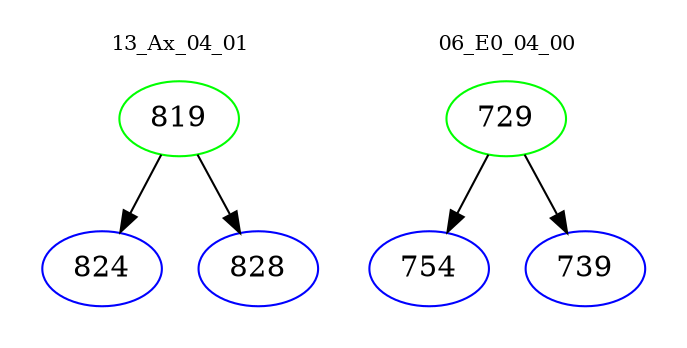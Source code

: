 digraph{
subgraph cluster_0 {
color = white
label = "13_Ax_04_01";
fontsize=10;
T0_819 [label="819", color="green"]
T0_819 -> T0_824 [color="black"]
T0_824 [label="824", color="blue"]
T0_819 -> T0_828 [color="black"]
T0_828 [label="828", color="blue"]
}
subgraph cluster_1 {
color = white
label = "06_E0_04_00";
fontsize=10;
T1_729 [label="729", color="green"]
T1_729 -> T1_754 [color="black"]
T1_754 [label="754", color="blue"]
T1_729 -> T1_739 [color="black"]
T1_739 [label="739", color="blue"]
}
}
